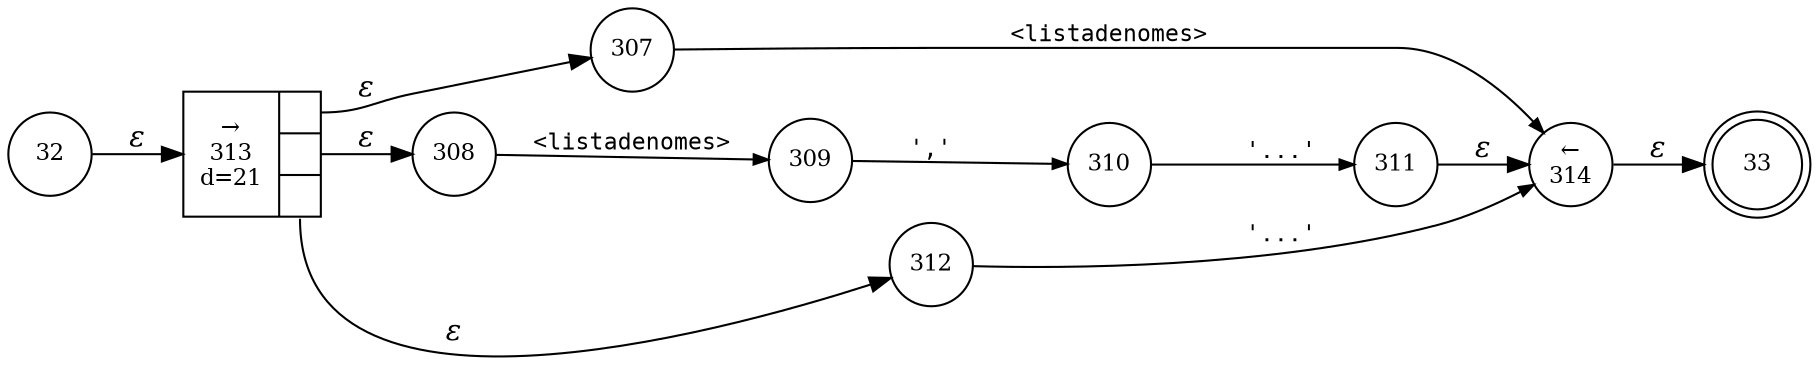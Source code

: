 digraph ATN {
rankdir=LR;
s33[fontsize=11, label="33", shape=doublecircle, fixedsize=true, width=.6];
s307[fontsize=11,label="307", shape=circle, fixedsize=true, width=.55, peripheries=1];
s32[fontsize=11,label="32", shape=circle, fixedsize=true, width=.55, peripheries=1];
s309[fontsize=11,label="309", shape=circle, fixedsize=true, width=.55, peripheries=1];
s308[fontsize=11,label="308", shape=circle, fixedsize=true, width=.55, peripheries=1];
s311[fontsize=11,label="311", shape=circle, fixedsize=true, width=.55, peripheries=1];
s310[fontsize=11,label="310", shape=circle, fixedsize=true, width=.55, peripheries=1];
s313[fontsize=11,label="{&rarr;\n313\nd=21|{<p0>|<p1>|<p2>}}", shape=record, fixedsize=false, peripheries=1];
s312[fontsize=11,label="312", shape=circle, fixedsize=true, width=.55, peripheries=1];
s314[fontsize=11,label="&larr;\n314", shape=circle, fixedsize=true, width=.55, peripheries=1];
s32 -> s313 [fontname="Times-Italic", label="&epsilon;"];
s313:p0 -> s307 [fontname="Times-Italic", label="&epsilon;"];
s313:p1 -> s308 [fontname="Times-Italic", label="&epsilon;"];
s313:p2 -> s312 [fontname="Times-Italic", label="&epsilon;"];
s307 -> s314 [fontsize=11, fontname="Courier", arrowsize=.7, label = "<listadenomes>", arrowhead = normal];
s308 -> s309 [fontsize=11, fontname="Courier", arrowsize=.7, label = "<listadenomes>", arrowhead = normal];
s312 -> s314 [fontsize=11, fontname="Courier", arrowsize=.7, label = "'...'", arrowhead = normal];
s314 -> s33 [fontname="Times-Italic", label="&epsilon;"];
s309 -> s310 [fontsize=11, fontname="Courier", arrowsize=.7, label = "','", arrowhead = normal];
s310 -> s311 [fontsize=11, fontname="Courier", arrowsize=.7, label = "'...'", arrowhead = normal];
s311 -> s314 [fontname="Times-Italic", label="&epsilon;"];
}